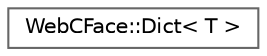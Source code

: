 digraph "Graphical Class Hierarchy"
{
 // LATEX_PDF_SIZE
  bgcolor="transparent";
  edge [fontname=Helvetica,fontsize=10,labelfontname=Helvetica,labelfontsize=10];
  node [fontname=Helvetica,fontsize=10,shape=box,height=0.2,width=0.4];
  rankdir="LR";
  Node0 [id="Node000000",label="WebCFace::Dict\< T \>",height=0.2,width=0.4,color="grey40", fillcolor="white", style="filled",URL="$classWebCFace_1_1Common_1_1Dict.html",tooltip="値の型をTに制限した、連想配列もどき"];
}
